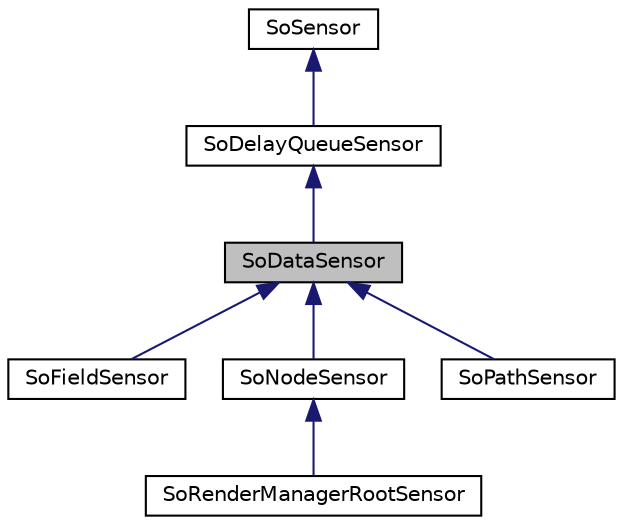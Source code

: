 digraph "SoDataSensor"
{
 // LATEX_PDF_SIZE
  edge [fontname="Helvetica",fontsize="10",labelfontname="Helvetica",labelfontsize="10"];
  node [fontname="Helvetica",fontsize="10",shape=record];
  Node1 [label="SoDataSensor",height=0.2,width=0.4,color="black", fillcolor="grey75", style="filled", fontcolor="black",tooltip="The SoDataSensor class is the abstract base class for sensors monitoring changes in a scene graph."];
  Node2 -> Node1 [dir="back",color="midnightblue",fontsize="10",style="solid",fontname="Helvetica"];
  Node2 [label="SoDelayQueueSensor",height=0.2,width=0.4,color="black", fillcolor="white", style="filled",URL="$classSoDelayQueueSensor.html",tooltip="The SoDelayQueueSensor class is the abstract base class for priority scheduled sensors."];
  Node3 -> Node2 [dir="back",color="midnightblue",fontsize="10",style="solid",fontname="Helvetica"];
  Node3 [label="SoSensor",height=0.2,width=0.4,color="black", fillcolor="white", style="filled",URL="$classSoSensor.html",tooltip="The SoSensor class is the abstract base class for all sensors."];
  Node1 -> Node4 [dir="back",color="midnightblue",fontsize="10",style="solid",fontname="Helvetica"];
  Node4 [label="SoFieldSensor",height=0.2,width=0.4,color="black", fillcolor="white", style="filled",URL="$classSoFieldSensor.html",tooltip="The SoFieldSensor class detects changes to a field."];
  Node1 -> Node5 [dir="back",color="midnightblue",fontsize="10",style="solid",fontname="Helvetica"];
  Node5 [label="SoNodeSensor",height=0.2,width=0.4,color="black", fillcolor="white", style="filled",URL="$classSoNodeSensor.html",tooltip="The SoNodeSensor class detects changes to nodes."];
  Node5 -> Node6 [dir="back",color="midnightblue",fontsize="10",style="solid",fontname="Helvetica"];
  Node6 [label="SoRenderManagerRootSensor",height=0.2,width=0.4,color="black", fillcolor="white", style="filled",URL="$classSoRenderManagerRootSensor.html",tooltip=" "];
  Node1 -> Node7 [dir="back",color="midnightblue",fontsize="10",style="solid",fontname="Helvetica"];
  Node7 [label="SoPathSensor",height=0.2,width=0.4,color="black", fillcolor="white", style="filled",URL="$classSoPathSensor.html",tooltip="The SoPathSensor class detects changes to paths."];
}
